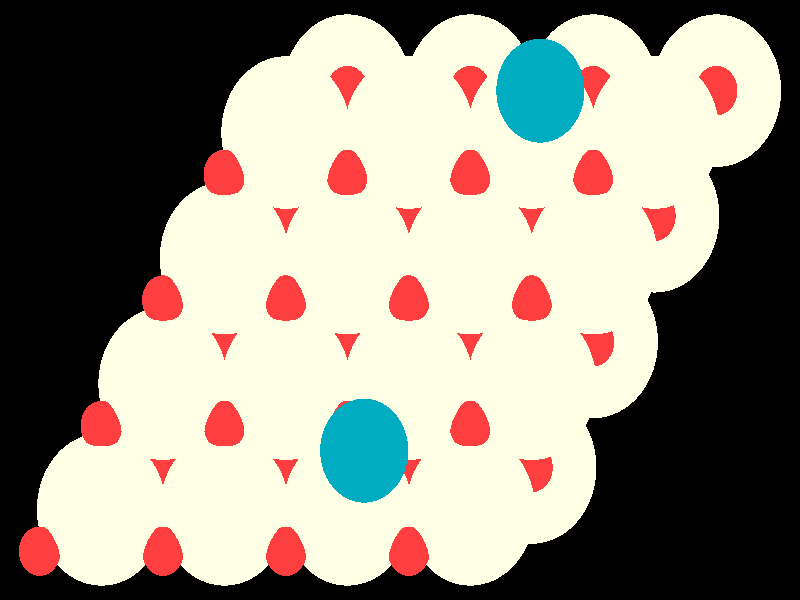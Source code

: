 #include "colors.inc"
#include "finish.inc"

global_settings {assumed_gamma 1 max_trace_level 6}
background {color White transmit 1.0}
camera {orthographic
  right -25.25*x up 16.05*y
  direction 1.00*z
  location <0,0,50.00> look_at <0,0,0>}
light_source {<  2.00,   3.00,  40.00> color White
  area_light <0.70, 0, 0>, <0, 0.70, 0>, 3, 3
  adaptive 1 jitter}

#declare simple = finish {phong 0.7}
#declare pale = finish {ambient 0.5 diffuse 0.85 roughness 0.001 specular 0.200 }
#declare intermediate = finish {ambient 0.3 diffuse 0.6 specular 0.1 roughness 0.04}
#declare vmd = finish {ambient 0.0 diffuse 0.65 phong 0.1 phong_size 40.0 specular 0.5 }
#declare jmol = finish {ambient 0.2 diffuse 0.6 specular 1 roughness 0.001 metallic}
#declare ase2 = finish {ambient 0.05 brilliance 3 diffuse 0.6 metallic specular 0.7 roughness 0.04 reflection 0.15}
#declare ase3 = finish {ambient 0.15 brilliance 2 diffuse 0.6 metallic specular 1.0 roughness 0.001 reflection 0.0}
#declare glass = finish {ambient 0.05 diffuse 0.3 specular 1.0 roughness 0.001}
#declare glass2 = finish {ambient 0.01 diffuse 0.3 specular 1.0 reflection 0.25 roughness 0.001}
#declare Rcell = 0.020;
#declare Rbond = 0.100;

#macro atom(LOC, R, COL, TRANS, FIN)
  sphere{LOC, R texture{pigment{color COL transmit TRANS} finish{FIN}}}
#end
#macro constrain(LOC, R, COL, TRANS FIN)
union{torus{R, Rcell rotate 45*z texture{pigment{color COL transmit TRANS} finish{FIN}}}
      torus{R, Rcell rotate -45*z texture{pigment{color COL transmit TRANS} finish{FIN}}}
      translate LOC}
#end

atom(<  9.99,   5.60,  -5.98>, 2.04, rgb <1.00, 1.00, 0.78>, 0.0, ase3) // #0 
atom(<  8.04,   2.24,  -5.98>, 2.04, rgb <1.00, 1.00, 0.78>, 0.0, ase3) // #1 
atom(<  6.10,   5.60,  -5.98>, 2.04, rgb <1.00, 1.00, 0.78>, 0.0, ase3) // #2 
atom(<  4.16,   2.24,  -5.98>, 2.04, rgb <1.00, 1.00, 0.78>, 0.0, ase3) // #3 
atom(<  4.16,   4.48,  -5.18>, 0.66, rgb <1.00, 0.05, 0.05>, 0.0, ase3) // #4 
atom(<  8.04,   2.24,  -3.60>, 0.66, rgb <1.00, 0.05, 0.05>, 0.0, ase3) // #5 
atom(<  2.22,   1.12,  -5.18>, 0.66, rgb <1.00, 0.05, 0.05>, 0.0, ase3) // #6 
atom(<  9.99,   5.60,  -3.60>, 0.66, rgb <1.00, 0.05, 0.05>, 0.0, ase3) // #7 
atom(<  8.04,   4.48,  -5.18>, 0.66, rgb <1.00, 0.05, 0.05>, 0.0, ase3) // #8 
atom(<  4.16,   2.24,  -3.60>, 0.66, rgb <1.00, 0.05, 0.05>, 0.0, ase3) // #9 
atom(<  6.10,   1.12,  -5.18>, 0.66, rgb <1.00, 0.05, 0.05>, 0.0, ase3) // #10 
atom(<  6.10,   5.60,  -3.60>, 0.66, rgb <1.00, 0.05, 0.05>, 0.0, ase3) // #11 
atom(<  2.22,   1.12,  -2.81>, 2.04, rgb <1.00, 1.00, 0.78>, 0.0, ase3) // #12 
atom(<  4.16,   4.48,  -2.81>, 2.04, rgb <1.00, 1.00, 0.78>, 0.0, ase3) // #13 
atom(<  6.10,   1.12,  -2.81>, 2.04, rgb <1.00, 1.00, 0.78>, 0.0, ase3) // #14 
atom(<  8.04,   4.48,  -2.81>, 2.04, rgb <1.00, 1.00, 0.78>, 0.0, ase3) // #15 
atom(<  4.16,   0.00,  -2.02>, 0.66, rgb <1.00, 0.05, 0.05>, 0.0, ase3) // #16 
atom(<  6.10,   3.36,  -2.02>, 0.66, rgb <1.00, 0.05, 0.05>, 0.0, ase3) // #17 
atom(<  0.28,   0.00,  -2.02>, 0.66, rgb <1.00, 0.05, 0.05>, 0.0, ase3) // #18 
atom(<  2.22,   3.36,  -2.02>, 0.66, rgb <1.00, 0.05, 0.05>, 0.0, ase3) // #19 
atom(<  6.10,  -1.12,  -5.98>, 2.04, rgb <1.00, 1.00, 0.78>, 0.0, ase3) // #20 
atom(<  4.16,  -4.48,  -5.98>, 2.04, rgb <1.00, 1.00, 0.78>, 0.0, ase3) // #21 
atom(<  2.22,  -1.12,  -5.98>, 2.04, rgb <1.00, 1.00, 0.78>, 0.0, ase3) // #22 
atom(<  0.28,  -4.48,  -5.98>, 2.04, rgb <1.00, 1.00, 0.78>, 0.0, ase3) // #23 
atom(<  0.28,  -2.24,  -5.18>, 0.66, rgb <1.00, 0.05, 0.05>, 0.0, ase3) // #24 
atom(<  4.16,  -4.48,  -3.60>, 0.66, rgb <1.00, 0.05, 0.05>, 0.0, ase3) // #25 
atom(< -1.66,  -5.60,  -5.18>, 0.66, rgb <1.00, 0.05, 0.05>, 0.0, ase3) // #26 
atom(<  6.10,  -1.12,  -3.60>, 0.66, rgb <1.00, 0.05, 0.05>, 0.0, ase3) // #27 
atom(<  4.16,  -2.24,  -5.18>, 0.66, rgb <1.00, 0.05, 0.05>, 0.0, ase3) // #28 
atom(<  0.28,  -4.48,  -3.60>, 0.66, rgb <1.00, 0.05, 0.05>, 0.0, ase3) // #29 
atom(<  2.22,  -5.60,  -5.18>, 0.66, rgb <1.00, 0.05, 0.05>, 0.0, ase3) // #30 
atom(<  2.22,  -1.12,  -3.60>, 0.66, rgb <1.00, 0.05, 0.05>, 0.0, ase3) // #31 
atom(< -1.66,  -5.60,  -2.81>, 2.04, rgb <1.00, 1.00, 0.78>, 0.0, ase3) // #32 
atom(<  0.28,  -2.24,  -2.81>, 2.04, rgb <1.00, 1.00, 0.78>, 0.0, ase3) // #33 
atom(<  2.22,  -5.60,  -2.81>, 2.04, rgb <1.00, 1.00, 0.78>, 0.0, ase3) // #34 
atom(<  4.16,  -2.24,  -2.81>, 2.04, rgb <1.00, 1.00, 0.78>, 0.0, ase3) // #35 
atom(<  0.28,  -6.72,  -2.02>, 0.66, rgb <1.00, 0.05, 0.05>, 0.0, ase3) // #36 
atom(<  2.22,  -3.36,  -2.02>, 0.66, rgb <1.00, 0.05, 0.05>, 0.0, ase3) // #37 
atom(< -3.60,  -6.72,  -2.02>, 0.66, rgb <1.00, 0.05, 0.05>, 0.0, ase3) // #38 
atom(< -1.66,  -3.36,  -2.02>, 0.66, rgb <1.00, 0.05, 0.05>, 0.0, ase3) // #39 
atom(<  2.22,   5.60,  -5.98>, 2.04, rgb <1.00, 1.00, 0.78>, 0.0, ase3) // #40 
atom(<  0.28,   2.24,  -5.98>, 2.04, rgb <1.00, 1.00, 0.78>, 0.0, ase3) // #41 
atom(< -1.66,   5.60,  -5.98>, 2.04, rgb <1.00, 1.00, 0.78>, 0.0, ase3) // #42 
atom(< -3.60,   2.24,  -5.98>, 2.04, rgb <1.00, 1.00, 0.78>, 0.0, ase3) // #43 
atom(< -3.60,   4.48,  -5.18>, 0.66, rgb <1.00, 0.05, 0.05>, 0.0, ase3) // #44 
atom(<  0.28,   2.24,  -3.60>, 0.66, rgb <1.00, 0.05, 0.05>, 0.0, ase3) // #45 
atom(< -5.54,   1.12,  -5.18>, 0.66, rgb <1.00, 0.05, 0.05>, 0.0, ase3) // #46 
atom(<  2.22,   5.60,  -3.60>, 0.66, rgb <1.00, 0.05, 0.05>, 0.0, ase3) // #47 
atom(<  0.28,   4.48,  -5.18>, 0.66, rgb <1.00, 0.05, 0.05>, 0.0, ase3) // #48 
atom(< -3.60,   2.24,  -3.60>, 0.66, rgb <1.00, 0.05, 0.05>, 0.0, ase3) // #49 
atom(< -1.66,   1.12,  -5.18>, 0.66, rgb <1.00, 0.05, 0.05>, 0.0, ase3) // #50 
atom(< -1.66,   5.60,  -3.60>, 0.66, rgb <1.00, 0.05, 0.05>, 0.0, ase3) // #51 
atom(< -5.54,   1.12,  -2.81>, 2.04, rgb <1.00, 1.00, 0.78>, 0.0, ase3) // #52 
atom(< -3.60,   4.48,  -2.81>, 2.04, rgb <1.00, 1.00, 0.78>, 0.0, ase3) // #53 
atom(< -1.66,   1.12,  -2.81>, 2.04, rgb <1.00, 1.00, 0.78>, 0.0, ase3) // #54 
atom(<  0.28,   4.48,  -2.81>, 2.04, rgb <1.00, 1.00, 0.78>, 0.0, ase3) // #55 
atom(< -3.60,   0.00,  -2.02>, 0.66, rgb <1.00, 0.05, 0.05>, 0.0, ase3) // #56 
atom(< -1.66,   3.36,  -2.02>, 0.66, rgb <1.00, 0.05, 0.05>, 0.0, ase3) // #57 
atom(< -7.48,   0.00,  -2.02>, 0.66, rgb <1.00, 0.05, 0.05>, 0.0, ase3) // #58 
atom(< -5.54,   3.36,  -2.02>, 0.66, rgb <1.00, 0.05, 0.05>, 0.0, ase3) // #59 
atom(< -1.66,  -1.12,  -5.98>, 2.04, rgb <1.00, 1.00, 0.78>, 0.0, ase3) // #60 
atom(< -3.60,  -4.48,  -5.98>, 2.04, rgb <1.00, 1.00, 0.78>, 0.0, ase3) // #61 
atom(< -5.54,  -1.12,  -5.98>, 2.04, rgb <1.00, 1.00, 0.78>, 0.0, ase3) // #62 
atom(< -7.48,  -4.48,  -5.98>, 2.04, rgb <1.00, 1.00, 0.78>, 0.0, ase3) // #63 
atom(< -7.48,  -2.24,  -5.18>, 0.66, rgb <1.00, 0.05, 0.05>, 0.0, ase3) // #64 
atom(< -3.60,  -4.48,  -3.60>, 0.66, rgb <1.00, 0.05, 0.05>, 0.0, ase3) // #65 
atom(< -9.42,  -5.60,  -5.18>, 0.66, rgb <1.00, 0.05, 0.05>, 0.0, ase3) // #66 
atom(< -1.66,  -1.12,  -3.60>, 0.66, rgb <1.00, 0.05, 0.05>, 0.0, ase3) // #67 
atom(< -3.60,  -2.24,  -5.18>, 0.66, rgb <1.00, 0.05, 0.05>, 0.0, ase3) // #68 
atom(< -7.48,  -4.48,  -3.60>, 0.66, rgb <1.00, 0.05, 0.05>, 0.0, ase3) // #69 
atom(< -5.54,  -5.60,  -5.18>, 0.66, rgb <1.00, 0.05, 0.05>, 0.0, ase3) // #70 
atom(< -5.54,  -1.12,  -3.60>, 0.66, rgb <1.00, 0.05, 0.05>, 0.0, ase3) // #71 
atom(< -9.42,  -5.60,  -2.81>, 2.04, rgb <1.00, 1.00, 0.78>, 0.0, ase3) // #72 
atom(< -7.48,  -2.24,  -2.81>, 2.04, rgb <1.00, 1.00, 0.78>, 0.0, ase3) // #73 
atom(< -5.54,  -5.60,  -2.81>, 2.04, rgb <1.00, 1.00, 0.78>, 0.0, ase3) // #74 
atom(< -3.60,  -2.24,  -2.81>, 2.04, rgb <1.00, 1.00, 0.78>, 0.0, ase3) // #75 
atom(< -7.48,  -6.72,  -2.02>, 0.66, rgb <1.00, 0.05, 0.05>, 0.0, ase3) // #76 
atom(< -5.54,  -3.36,  -2.02>, 0.66, rgb <1.00, 0.05, 0.05>, 0.0, ase3) // #77 
atom(<-11.37,  -6.72,  -2.02>, 0.66, rgb <1.00, 0.05, 0.05>, 0.0, ase3) // #78 
atom(< -9.42,  -3.36,  -2.02>, 0.66, rgb <1.00, 0.05, 0.05>, 0.0, ase3) // #79 
atom(< -1.13,  -4.03,   0.00>, 1.39, rgb <0.00, 0.41, 0.52>, 0.0, ase3) // #80 
atom(<  4.43,   5.60,   0.00>, 1.39, rgb <0.00, 0.41, 0.52>, 0.0, ase3) // #81 
